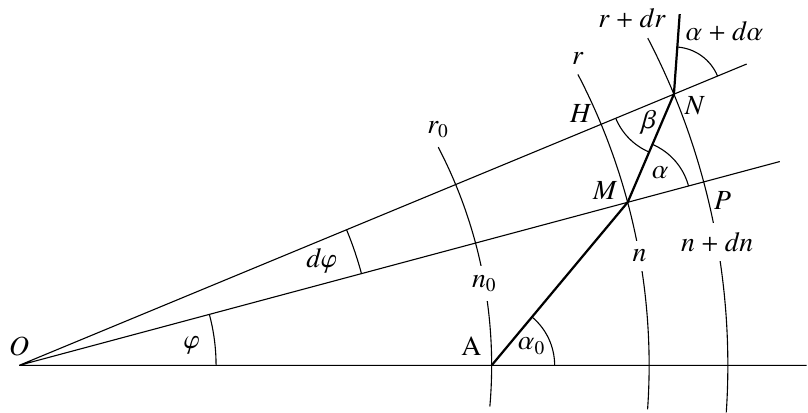 \documentclass{standalone}

\usepackage{pgfplots}
\usepackage{tikz}
\usepackage{xcolor}
\usepackage{txfonts}

%used for drawing n(r)-Area
\definecolor{lGray}{gray}{0.8}
\definecolor{llGray}{gray}{0.9}
\usepgfplotslibrary{fillbetween}

\tikzset{
  ring shading/.code args={from #1 at #2 to #3 at #4}{
    \def\colin{#1}
    \def\radin{#2}
    \def\colout{#3}
    \def\radout{#4}
    \pgfmathsetmacro{\proportion}{\radin/\radout}
    \pgfmathsetmacro{\outer}{.8818cm}
    \pgfmathsetmacro{\inner}{.8818cm*\proportion}
    \pgfmathsetmacro{\innerlow}{\inner-0.01pt}
    \pgfdeclareradialshading{ring}{\pgfpoint{0cm}{0cm}}%
    {
      color(0pt)=(white);
      color(\innerlow)=(white);
      color(\inner)=(#1);
      color(\outer)=(#3)
    }
    \pgfkeysalso{/tikz/shading=ring}
  },
}

\begin{document}

\begin{tikzpicture}
  %radial lines
  \draw (0,0) node[above]{$O$} 
        -- ++(0:10cm)
        (0,0) -- ++(15:10cm)
        (0,0) -- ++(22.5:10cm);
  %Radius r0, r, r + dr      
  \draw ([shift=(-5:6cm)]0,0) arc (-5:27.5:6cm) node [above] {$r_0$}
        ([shift=(-4:8cm)]0,0) arc (-4:27.5:8cm) node [above] {$r$}
        ([shift=(-3.8:9cm)]0,0) arc (-3.8:27.5:9cm) node [above, xshift=-0.2cm] {$r +
        dr$};
  %path of the light
  \draw [thick] (0:6cm) node [above left]{A}
        -- (15:8cm) node [above left, yshift=-0.1cm] {$M$}
        -- (22.5:9cm) node [below right, yshift=0.1cm]{$N$}
        -- (28:9.5cm);
  \draw (22.5:8cm) node [above left, yshift=-0.1cm] {$H$};
  \draw (15:9cm) node[below right] {$P$};
  %angles
  \draw ([shift=(-157.5:0.8cm)]22.5:9cm) arc (-157.5:-113.2:0.8cm) node [above,
          yshift=0.1cm]{$\beta$}
        ([shift=(15:0.8cm)]15:8cm) arc (15:66.8:0.8cm) node [below,
          yshift = -0.15cm, xshift=0.1cm]{$\alpha$}
        ([shift=(22.5:0.6cm)]22.5:9cm) arc (22.5:85.9:0.6cm) node
          [xshift=0.6cm, yshift=0.2cm]{$\alpha+d\alpha$}
        ([shift=(0:0.8cm)]0:6cm) arc (0:50.2:0.8cm) node [below,
          yshift=-0.14cm]{$\alpha_0$}
        ([shift=(0:2.5cm)]0,0) arc (0:15:2.5cm) node [below left,
          yshift=-0.15cm]{$\varphi$}
        ([shift=(15:4.5cm)]0,0) arc (15:22.5:4.5cm) node [below left,
          yshift=-0.12cm]{$d\varphi$};
  %refraction rates
  \draw (10:6cm) node[fill=white] {$n_0$}
        (10:8cm) node[fill=white] {$n$}
        (10:9cm) node[fill=white] {$n + dn$};
        
\end{tikzpicture}

\end{document}
